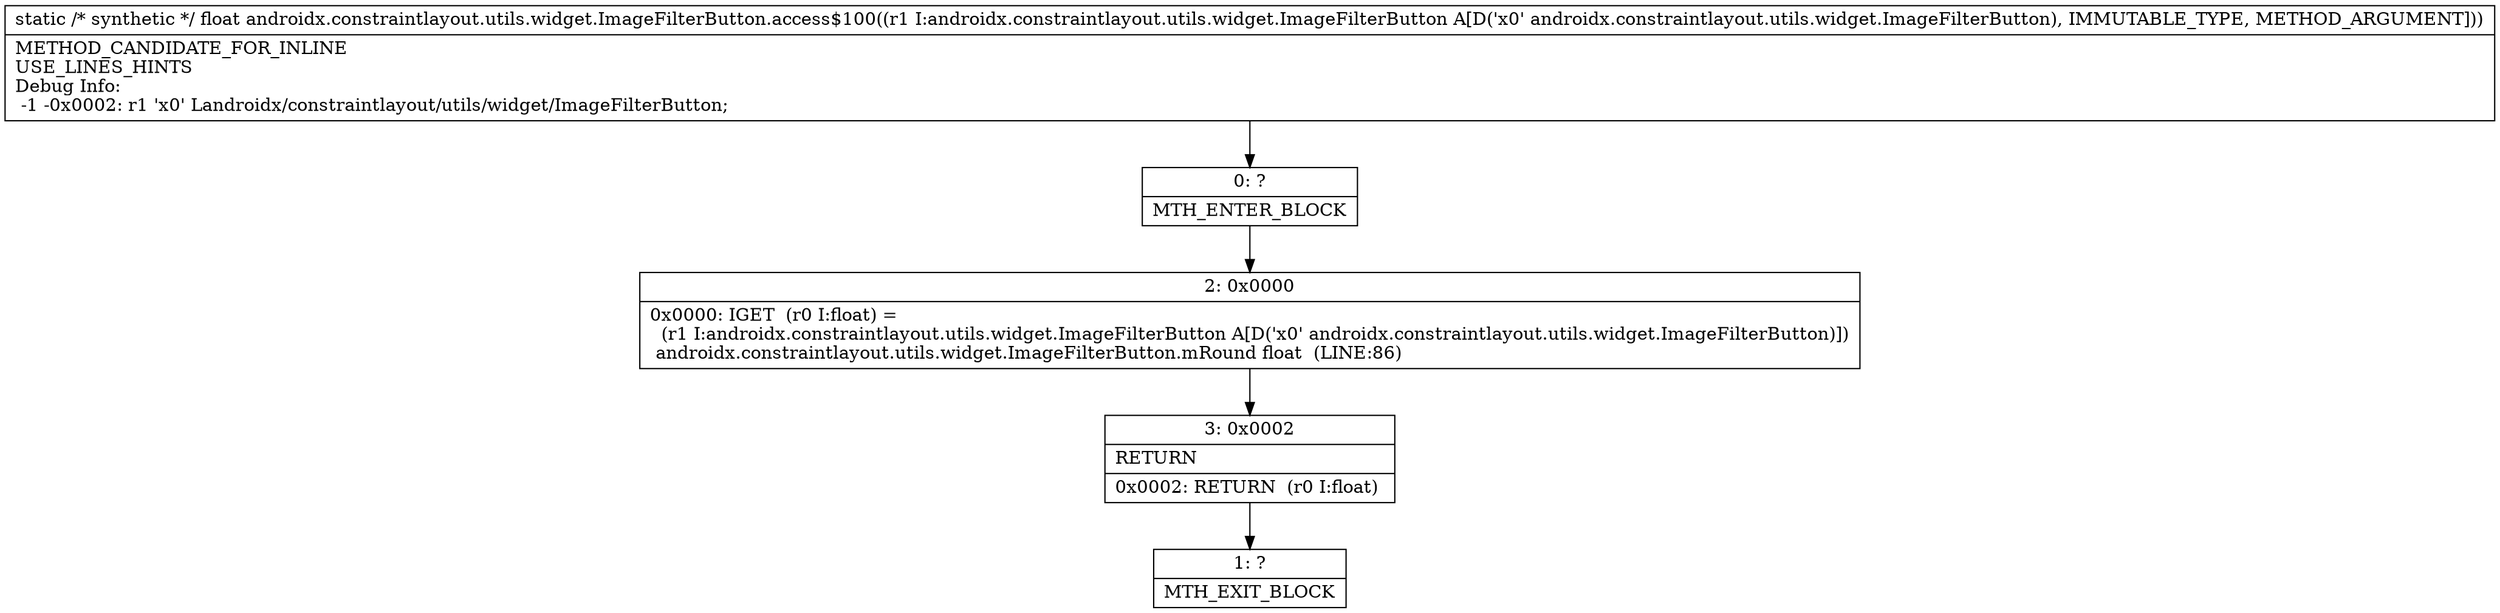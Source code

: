 digraph "CFG forandroidx.constraintlayout.utils.widget.ImageFilterButton.access$100(Landroidx\/constraintlayout\/utils\/widget\/ImageFilterButton;)F" {
Node_0 [shape=record,label="{0\:\ ?|MTH_ENTER_BLOCK\l}"];
Node_2 [shape=record,label="{2\:\ 0x0000|0x0000: IGET  (r0 I:float) = \l  (r1 I:androidx.constraintlayout.utils.widget.ImageFilterButton A[D('x0' androidx.constraintlayout.utils.widget.ImageFilterButton)])\l androidx.constraintlayout.utils.widget.ImageFilterButton.mRound float  (LINE:86)\l}"];
Node_3 [shape=record,label="{3\:\ 0x0002|RETURN\l|0x0002: RETURN  (r0 I:float) \l}"];
Node_1 [shape=record,label="{1\:\ ?|MTH_EXIT_BLOCK\l}"];
MethodNode[shape=record,label="{static \/* synthetic *\/ float androidx.constraintlayout.utils.widget.ImageFilterButton.access$100((r1 I:androidx.constraintlayout.utils.widget.ImageFilterButton A[D('x0' androidx.constraintlayout.utils.widget.ImageFilterButton), IMMUTABLE_TYPE, METHOD_ARGUMENT]))  | METHOD_CANDIDATE_FOR_INLINE\lUSE_LINES_HINTS\lDebug Info:\l  \-1 \-0x0002: r1 'x0' Landroidx\/constraintlayout\/utils\/widget\/ImageFilterButton;\l}"];
MethodNode -> Node_0;Node_0 -> Node_2;
Node_2 -> Node_3;
Node_3 -> Node_1;
}

